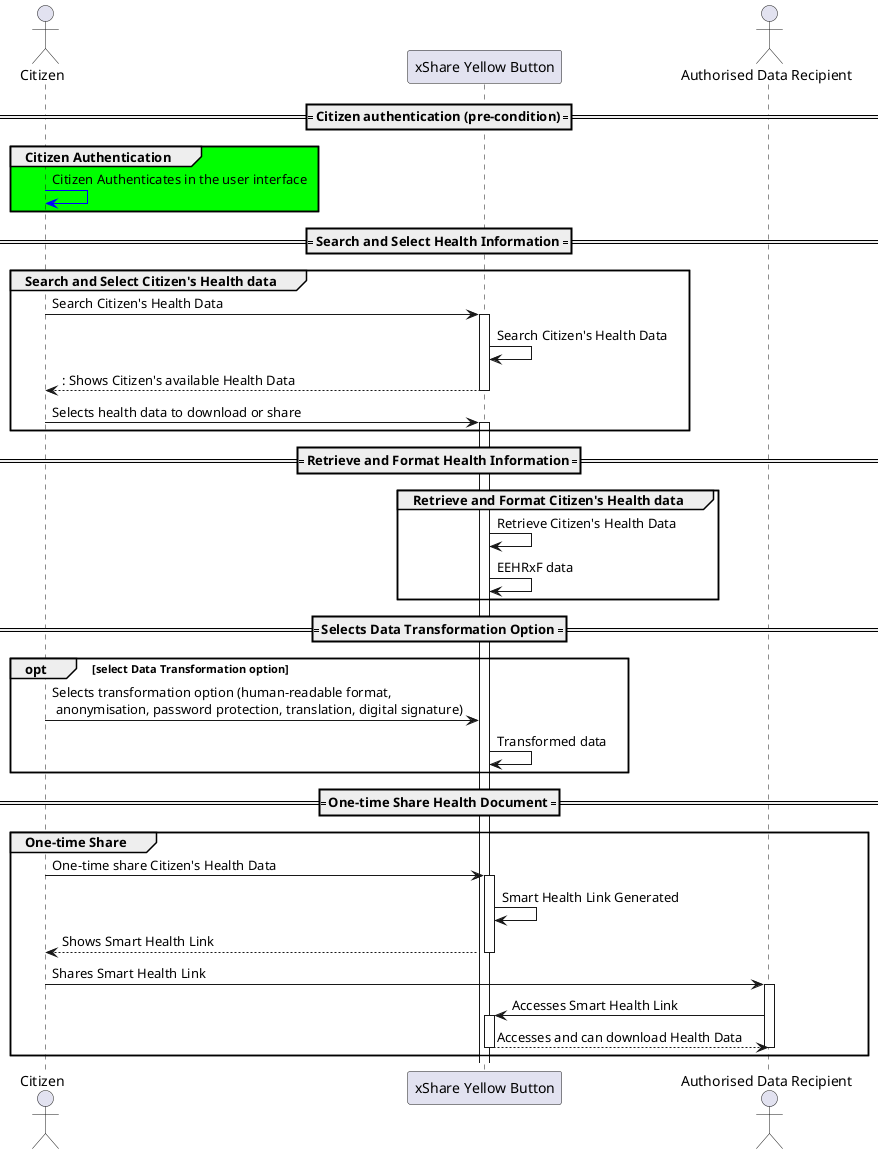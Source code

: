 @startuml
actor Citizen
participant "xShare Yellow Button" as xShare
actor "Authorised Data Recipient" as Recipient

==== Citizen authentication (pre-condition) ====
group #00FF00 Citizen Authentication
Citizen -[#blue]> Citizen: Citizen Authenticates in the user interface
end group

==== Search and Select Health Information ====
group Search and Select Citizen's Health data
Citizen -> xShare: Search Citizen's Health Data
activate xShare
xShare -> xShare: Search Citizen's Health Data
return: Shows Citizen's available Health Data
Citizen -> xShare: Selects health data to download or share
activate xShare
end group

==== Retrieve and Format Health Information ====
group Retrieve and Format Citizen's Health data
xShare-> xShare: Retrieve Citizen's Health Data
xShare-> xShare: EEHRxF data
end group

==== Selects Data Transformation Option ====
opt select Data Transformation option
Citizen -> xShare: Selects transformation option (human-readable format, \n anonymisation, password protection, translation, digital signature)
xShare -> xShare: Transformed data
end opt

==== One-time Share Health Document ====
group One-time Share
Citizen -> xShare: One-time share Citizen's Health Data
activate xShare
xShare -> xShare: Smart Health Link Generated
return Shows Smart Health Link
Citizen -> Recipient: Shares Smart Health Link
activate Recipient
Recipient-> xShare: Accesses Smart Health Link
activate xShare
return Accesses and can download Health Data
deactivate Recipient
end group

@enduml